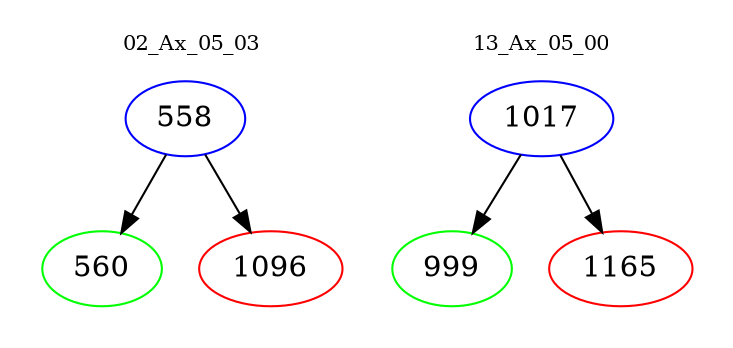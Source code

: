 digraph{
subgraph cluster_0 {
color = white
label = "02_Ax_05_03";
fontsize=10;
T0_558 [label="558", color="blue"]
T0_558 -> T0_560 [color="black"]
T0_560 [label="560", color="green"]
T0_558 -> T0_1096 [color="black"]
T0_1096 [label="1096", color="red"]
}
subgraph cluster_1 {
color = white
label = "13_Ax_05_00";
fontsize=10;
T1_1017 [label="1017", color="blue"]
T1_1017 -> T1_999 [color="black"]
T1_999 [label="999", color="green"]
T1_1017 -> T1_1165 [color="black"]
T1_1165 [label="1165", color="red"]
}
}
